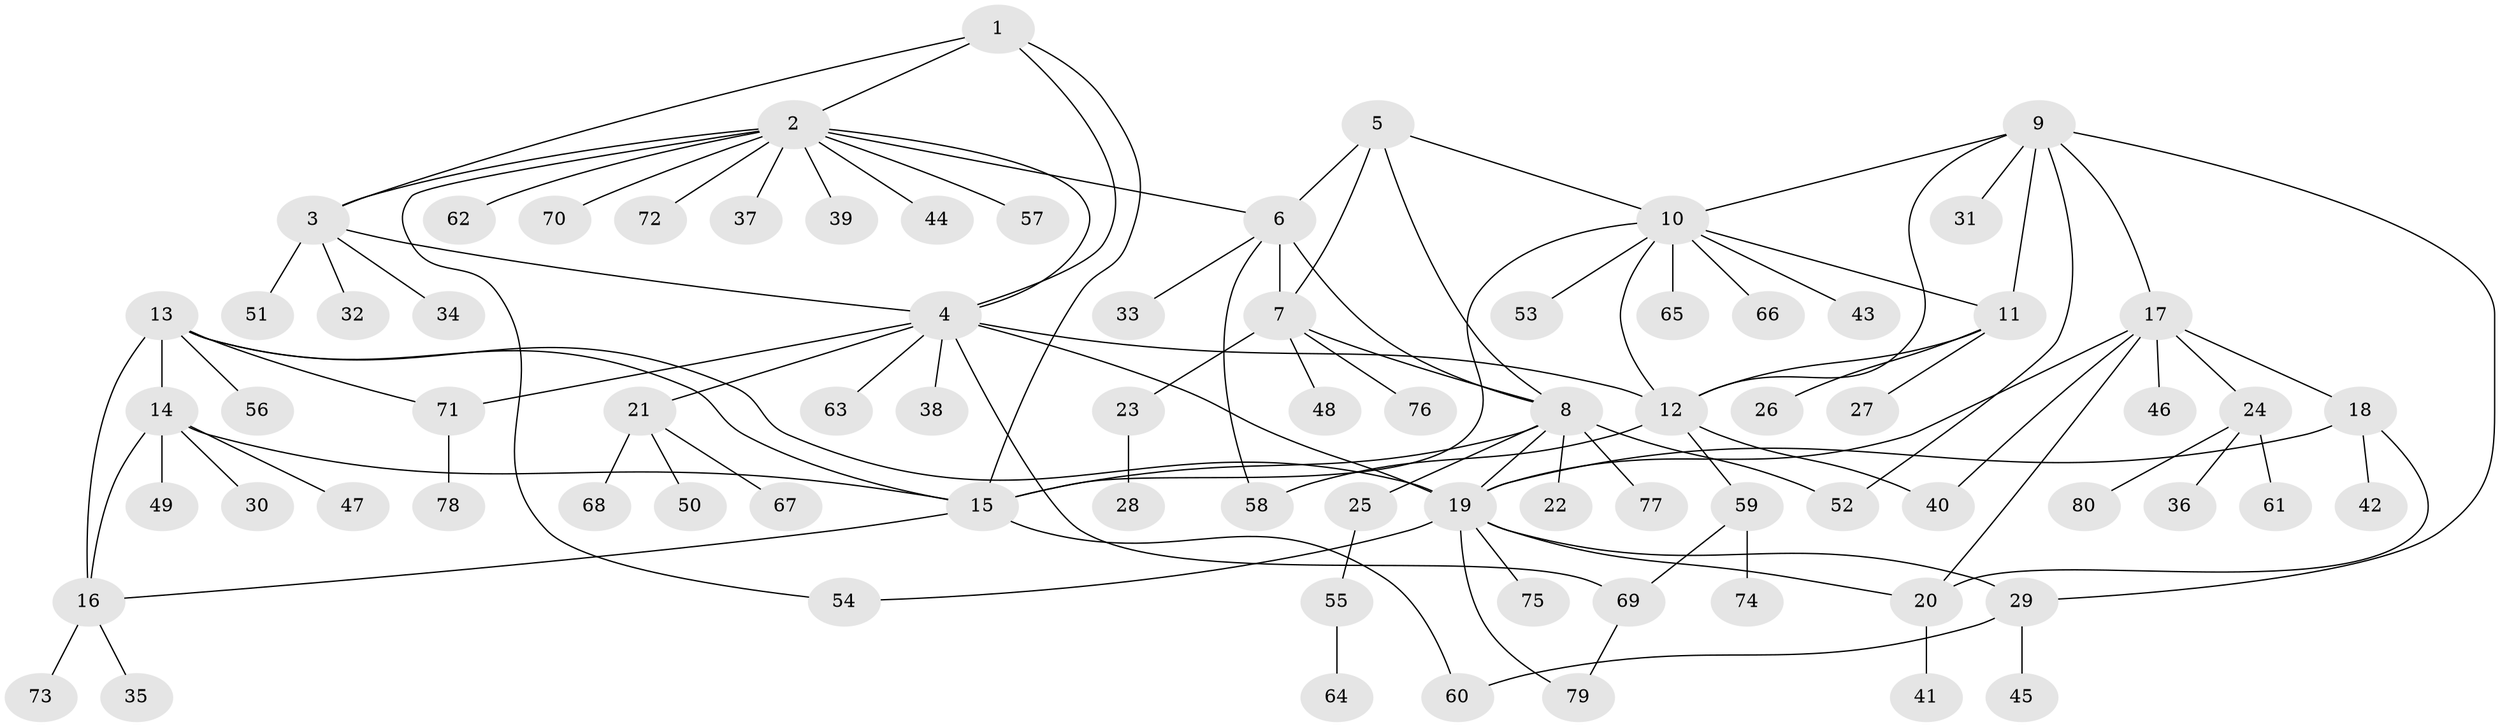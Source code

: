 // Generated by graph-tools (version 1.1) at 2025/37/03/09/25 02:37:29]
// undirected, 80 vertices, 109 edges
graph export_dot {
graph [start="1"]
  node [color=gray90,style=filled];
  1;
  2;
  3;
  4;
  5;
  6;
  7;
  8;
  9;
  10;
  11;
  12;
  13;
  14;
  15;
  16;
  17;
  18;
  19;
  20;
  21;
  22;
  23;
  24;
  25;
  26;
  27;
  28;
  29;
  30;
  31;
  32;
  33;
  34;
  35;
  36;
  37;
  38;
  39;
  40;
  41;
  42;
  43;
  44;
  45;
  46;
  47;
  48;
  49;
  50;
  51;
  52;
  53;
  54;
  55;
  56;
  57;
  58;
  59;
  60;
  61;
  62;
  63;
  64;
  65;
  66;
  67;
  68;
  69;
  70;
  71;
  72;
  73;
  74;
  75;
  76;
  77;
  78;
  79;
  80;
  1 -- 2;
  1 -- 3;
  1 -- 4;
  1 -- 15;
  2 -- 3;
  2 -- 4;
  2 -- 6;
  2 -- 37;
  2 -- 39;
  2 -- 44;
  2 -- 54;
  2 -- 57;
  2 -- 62;
  2 -- 70;
  2 -- 72;
  3 -- 4;
  3 -- 32;
  3 -- 34;
  3 -- 51;
  4 -- 12;
  4 -- 19;
  4 -- 21;
  4 -- 38;
  4 -- 63;
  4 -- 69;
  4 -- 71;
  5 -- 6;
  5 -- 7;
  5 -- 8;
  5 -- 10;
  6 -- 7;
  6 -- 8;
  6 -- 33;
  6 -- 58;
  7 -- 8;
  7 -- 23;
  7 -- 48;
  7 -- 76;
  8 -- 15;
  8 -- 19;
  8 -- 22;
  8 -- 25;
  8 -- 52;
  8 -- 77;
  9 -- 10;
  9 -- 11;
  9 -- 12;
  9 -- 17;
  9 -- 29;
  9 -- 31;
  9 -- 52;
  10 -- 11;
  10 -- 12;
  10 -- 15;
  10 -- 43;
  10 -- 53;
  10 -- 65;
  10 -- 66;
  11 -- 12;
  11 -- 26;
  11 -- 27;
  12 -- 40;
  12 -- 58;
  12 -- 59;
  13 -- 14;
  13 -- 15;
  13 -- 16;
  13 -- 19;
  13 -- 56;
  13 -- 71;
  14 -- 15;
  14 -- 16;
  14 -- 30;
  14 -- 47;
  14 -- 49;
  15 -- 16;
  15 -- 60;
  16 -- 35;
  16 -- 73;
  17 -- 18;
  17 -- 19;
  17 -- 20;
  17 -- 24;
  17 -- 40;
  17 -- 46;
  18 -- 19;
  18 -- 20;
  18 -- 42;
  19 -- 20;
  19 -- 29;
  19 -- 54;
  19 -- 75;
  19 -- 79;
  20 -- 41;
  21 -- 50;
  21 -- 67;
  21 -- 68;
  23 -- 28;
  24 -- 36;
  24 -- 61;
  24 -- 80;
  25 -- 55;
  29 -- 45;
  29 -- 60;
  55 -- 64;
  59 -- 69;
  59 -- 74;
  69 -- 79;
  71 -- 78;
}
